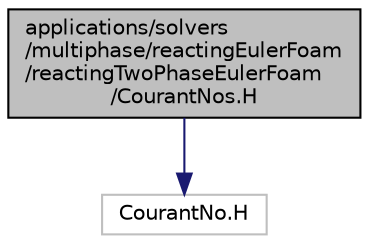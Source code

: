 digraph "applications/solvers/multiphase/reactingEulerFoam/reactingTwoPhaseEulerFoam/CourantNos.H"
{
  bgcolor="transparent";
  edge [fontname="Helvetica",fontsize="10",labelfontname="Helvetica",labelfontsize="10"];
  node [fontname="Helvetica",fontsize="10",shape=record];
  Node0 [label="applications/solvers\l/multiphase/reactingEulerFoam\l/reactingTwoPhaseEulerFoam\l/CourantNos.H",height=0.2,width=0.4,color="black", fillcolor="grey75", style="filled", fontcolor="black"];
  Node0 -> Node1 [color="midnightblue",fontsize="10",style="solid",fontname="Helvetica"];
  Node1 [label="CourantNo.H",height=0.2,width=0.4,color="grey75"];
}
